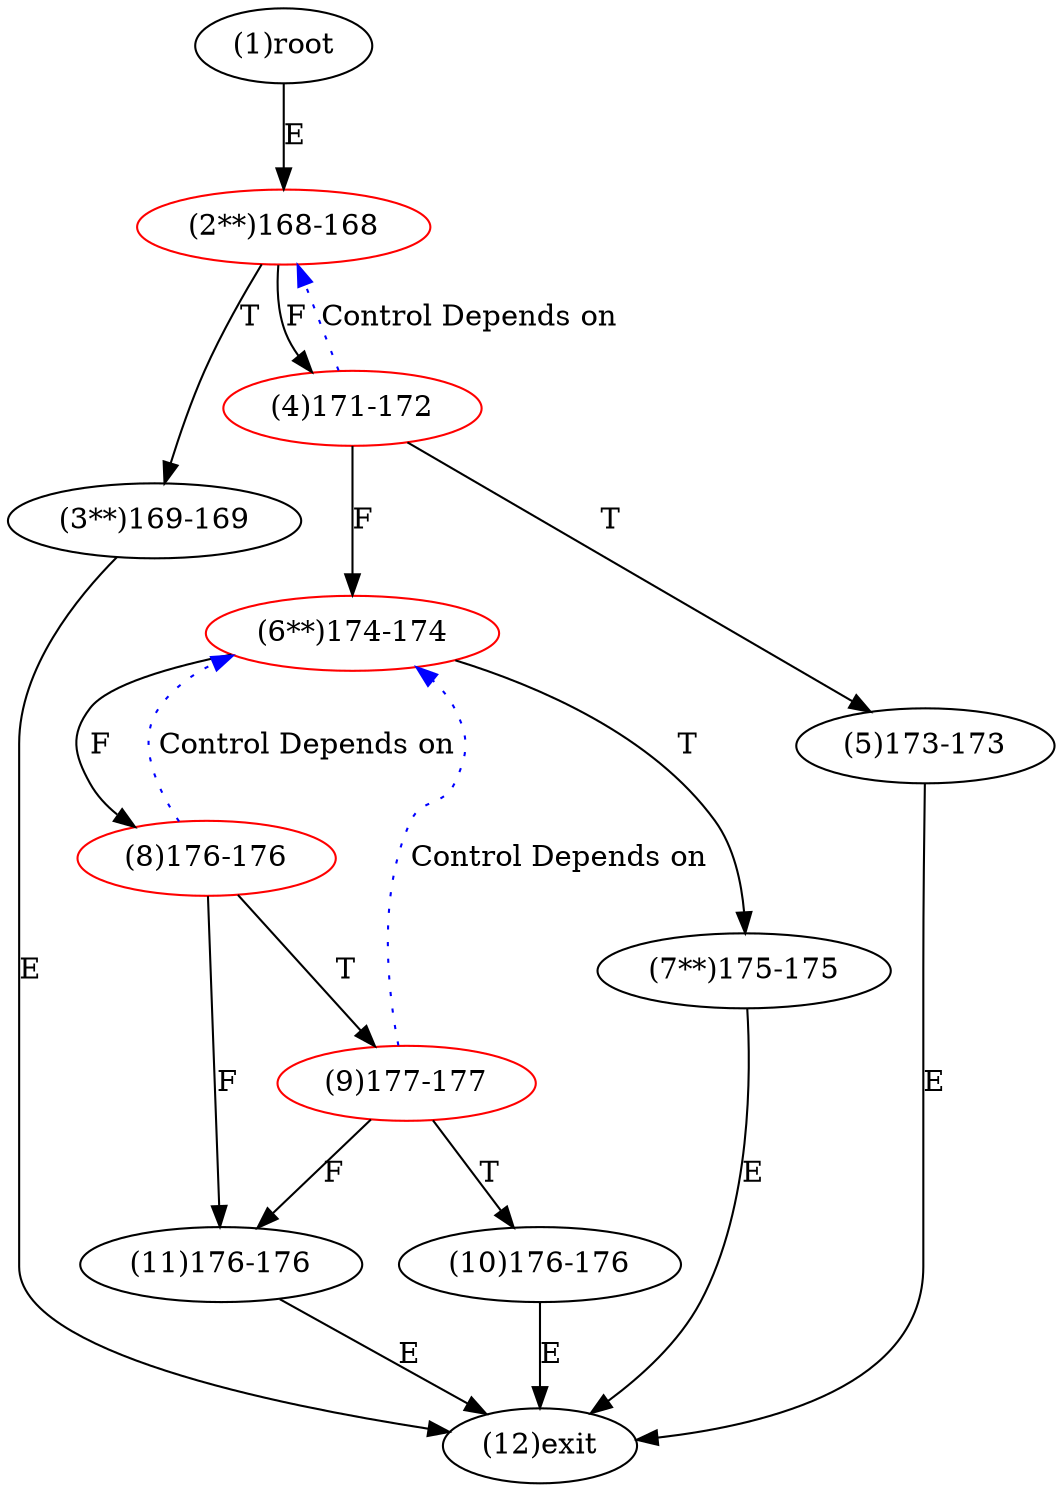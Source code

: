 digraph "" { 
1[ label="(1)root"];
2[ label="(2**)168-168",color=red];
3[ label="(3**)169-169"];
4[ label="(4)171-172",color=red];
5[ label="(5)173-173"];
6[ label="(6**)174-174",color=red];
7[ label="(7**)175-175"];
8[ label="(8)176-176",color=red];
9[ label="(9)177-177",color=red];
10[ label="(10)176-176"];
11[ label="(11)176-176"];
12[ label="(12)exit"];
1->2[ label="E"];
2->4[ label="F"];
2->3[ label="T"];
3->12[ label="E"];
4->6[ label="F"];
4->5[ label="T"];
5->12[ label="E"];
6->8[ label="F"];
6->7[ label="T"];
7->12[ label="E"];
8->11[ label="F"];
8->9[ label="T"];
9->11[ label="F"];
9->10[ label="T"];
10->12[ label="E"];
11->12[ label="E"];
4->2[ color="blue" label="Control Depends on" style = dotted ];
8->6[ color="blue" label="Control Depends on" style = dotted ];
9->6[ color="blue" label="Control Depends on" style = dotted ];
}